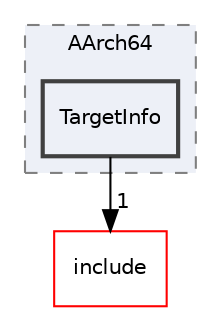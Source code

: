 digraph "lib/Target/AArch64/TargetInfo"
{
 // LATEX_PDF_SIZE
  bgcolor="transparent";
  edge [fontname="Helvetica",fontsize="10",labelfontname="Helvetica",labelfontsize="10"];
  node [fontname="Helvetica",fontsize="10",shape="box"];
  compound=true
  subgraph clusterdir_b69b85499a0be7bec9dbd65569a12909 {
    graph [ bgcolor="#edf0f7", pencolor="grey50", style="filled,dashed,", label="AArch64", fontname="Helvetica", fontsize="10", URL="dir_b69b85499a0be7bec9dbd65569a12909.html"]
  dir_04219d991c4c5494f21f5921005a6ba8 [label="TargetInfo", style="filled,bold,", fillcolor="#edf0f7", color="grey25", URL="dir_04219d991c4c5494f21f5921005a6ba8.html"];
  }
  dir_d44c64559bbebec7f509842c48db8b23 [label="include", style="", fillcolor="#edf0f7", color="red", URL="dir_d44c64559bbebec7f509842c48db8b23.html"];
  dir_04219d991c4c5494f21f5921005a6ba8->dir_d44c64559bbebec7f509842c48db8b23 [headlabel="1", labeldistance=1.5 headhref="dir_000194_000082.html"];
}

